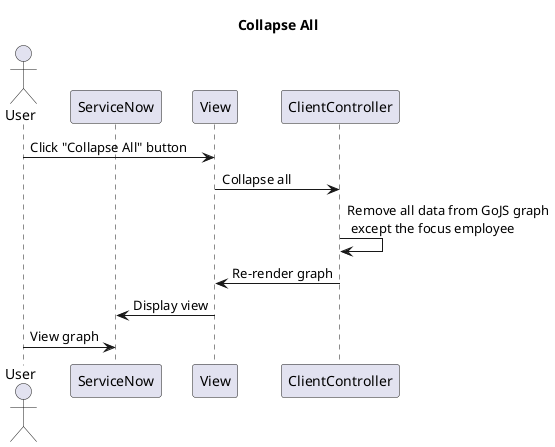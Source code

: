 @startuml
title Collapse All

Actor User
Participant ServiceNow
Participant View
Participant ClientController

User -> View: Click "Collapse All" button
View -> ClientController: Collapse all

ClientController -> ClientController: Remove all data from GoJS graph\n except the focus employee
ClientController -> View: Re-render graph

View -> ServiceNow: Display view
User -> ServiceNow: View graph
@enduml

